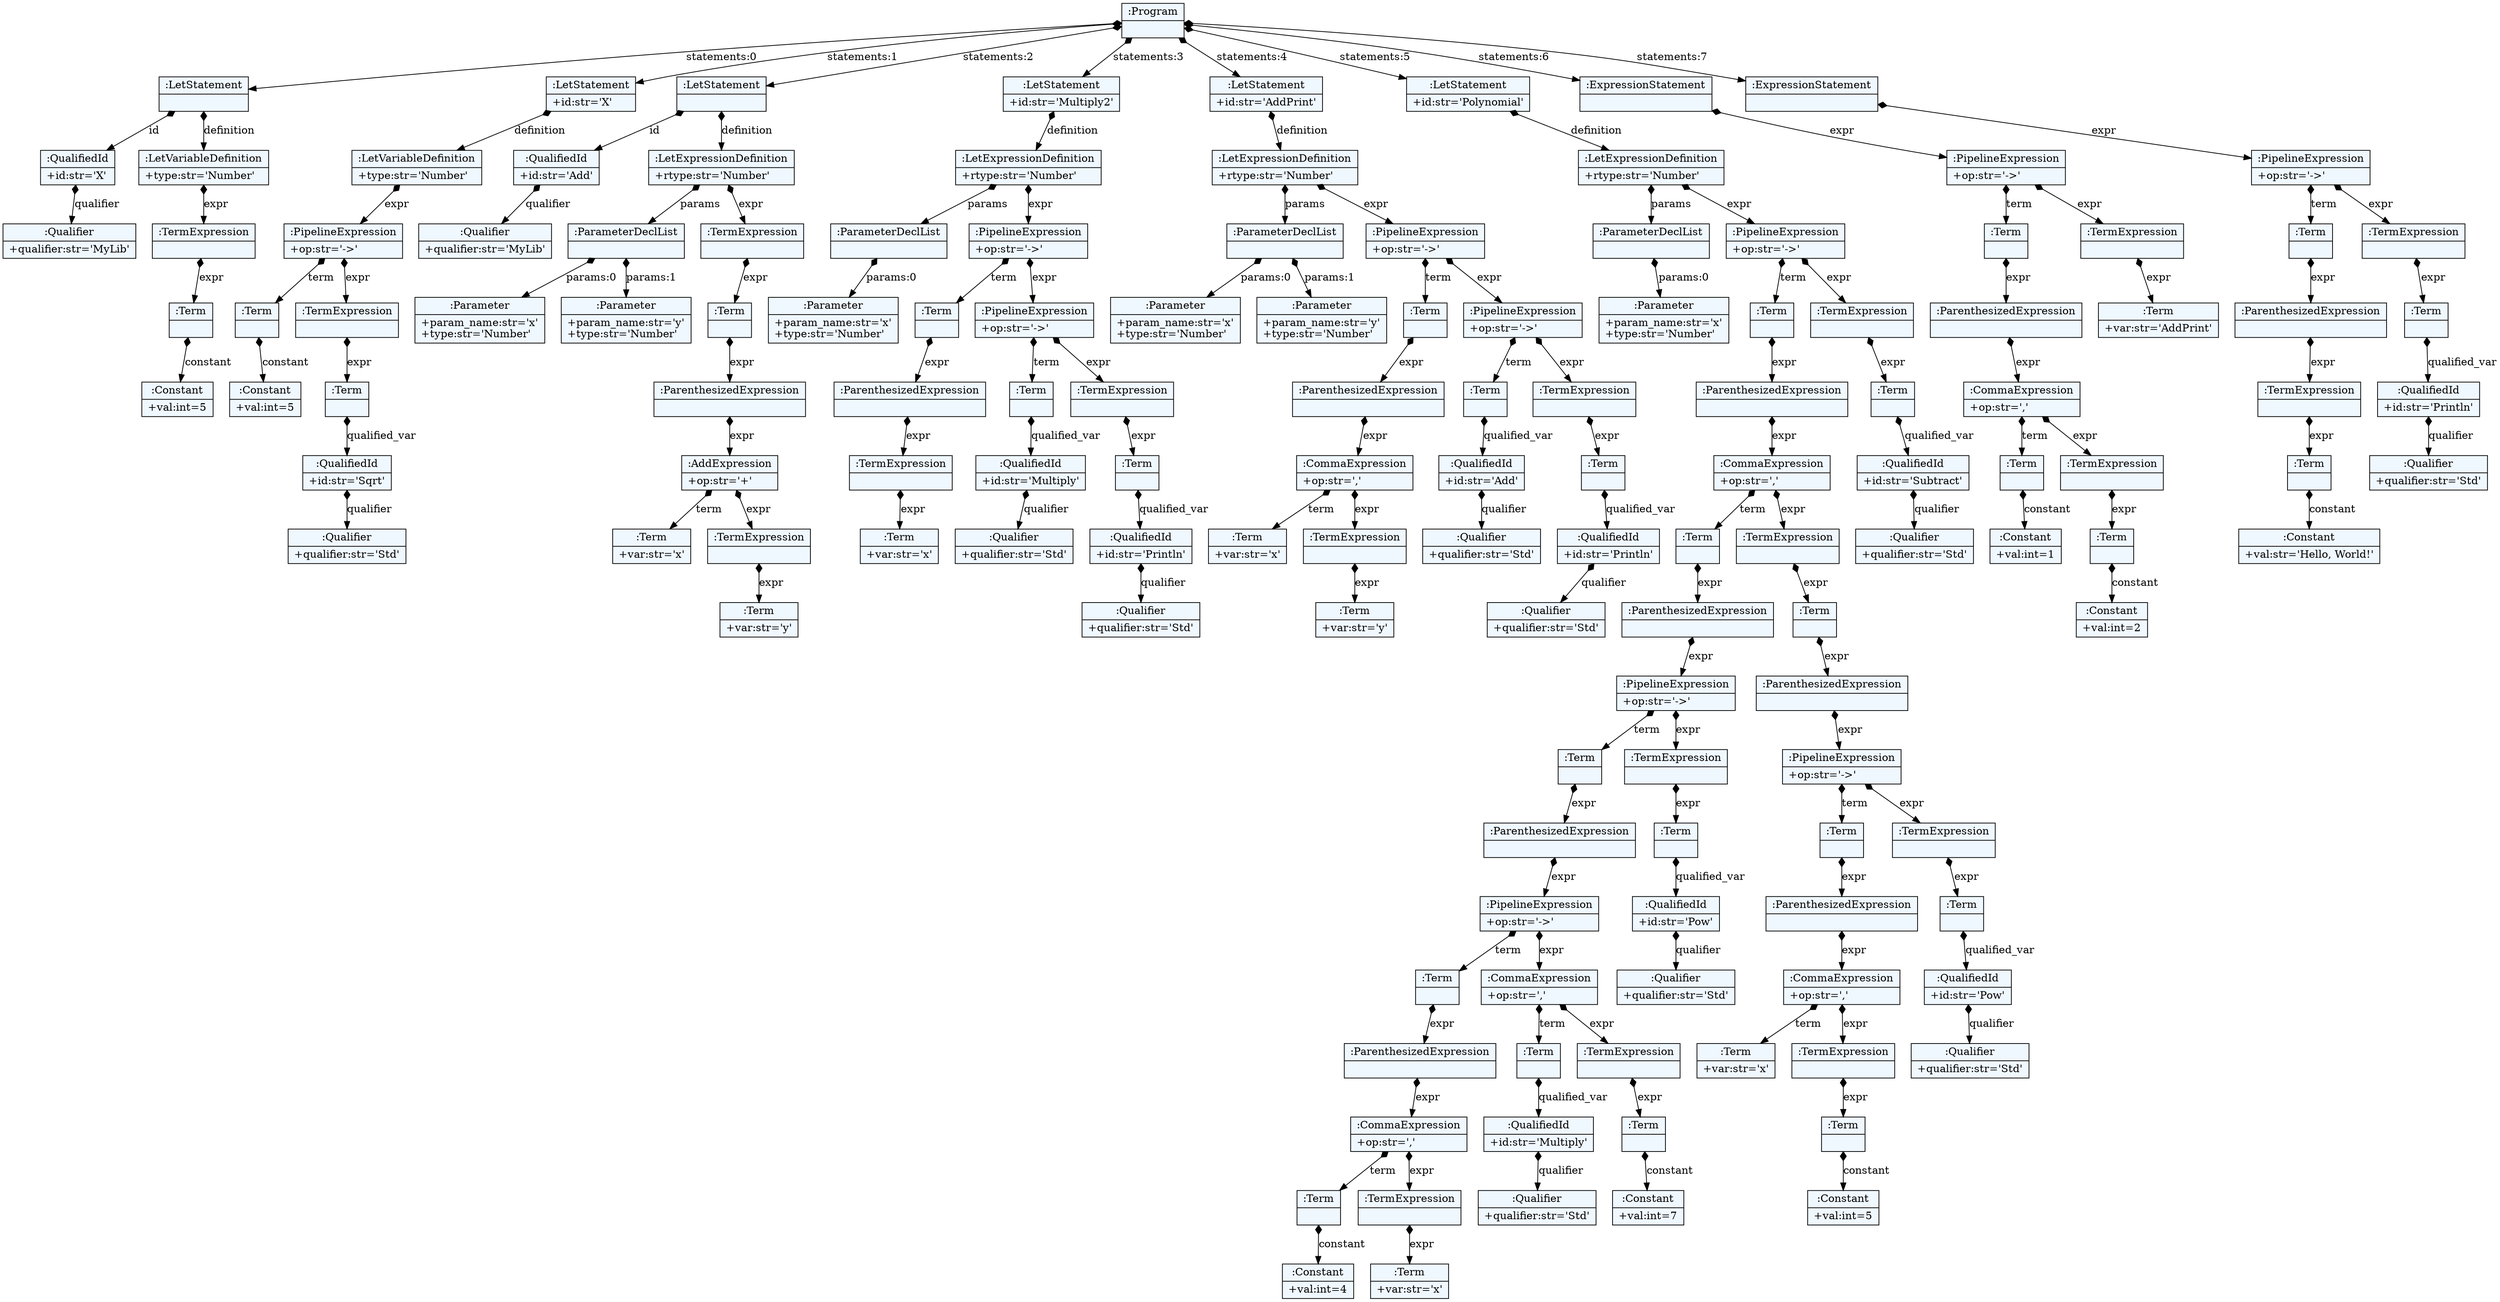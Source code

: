 
    digraph textX {
    fontname = "Bitstream Vera Sans"
    fontsize = 8
    node[
        shape=record,
        style=filled,
        fillcolor=aliceblue
    ]
    nodesep = 0.3
    edge[dir=black,arrowtail=empty]


137562156022320 -> 137562155610032 [label="statements:0" arrowtail=diamond dir=both]
137562155610032 -> 137562155607728 [label="id" arrowtail=diamond dir=both]
137562155607728 -> 137562155600864 [label="qualifier" arrowtail=diamond dir=both]
137562155600864[label="{:Qualifier|+qualifier:str='MyLib'\l}"]
137562155607728[label="{:QualifiedId|+id:str='X'\l}"]
137562155610032 -> 137562155610368 [label="definition" arrowtail=diamond dir=both]
137562155610368 -> 137562155608592 [label="expr" arrowtail=diamond dir=both]
137562155608592 -> 137562155600192 [label="expr" arrowtail=diamond dir=both]
137562155600192 -> 137562155606480 [label="constant" arrowtail=diamond dir=both]
137562155606480[label="{:Constant|+val:int=5\l}"]
137562155600192[label="{:Term|}"]
137562155608592[label="{:TermExpression|}"]
137562155610368[label="{:LetVariableDefinition|+type:str='Number'\l}"]
137562155610032[label="{:LetStatement|}"]
137562156022320 -> 137562155608448 [label="statements:1" arrowtail=diamond dir=both]
137562155608448 -> 137562155600912 [label="definition" arrowtail=diamond dir=both]
137562155600912 -> 137562155606912 [label="expr" arrowtail=diamond dir=both]
137562155606912 -> 137562155607056 [label="term" arrowtail=diamond dir=both]
137562155607056 -> 137562155607296 [label="constant" arrowtail=diamond dir=both]
137562155607296[label="{:Constant|+val:int=5\l}"]
137562155607056[label="{:Term|}"]
137562155606912 -> 137562155608064 [label="expr" arrowtail=diamond dir=both]
137562155608064 -> 137562155613056 [label="expr" arrowtail=diamond dir=both]
137562155613056 -> 137562155599808 [label="qualified_var" arrowtail=diamond dir=both]
137562155599808 -> 137562155602208 [label="qualifier" arrowtail=diamond dir=both]
137562155602208[label="{:Qualifier|+qualifier:str='Std'\l}"]
137562155599808[label="{:QualifiedId|+id:str='Sqrt'\l}"]
137562155613056[label="{:Term|}"]
137562155608064[label="{:TermExpression|}"]
137562155606912[label="{:PipelineExpression|+op:str='-\>'\l}"]
137562155600912[label="{:LetVariableDefinition|+type:str='Number'\l}"]
137562155608448[label="{:LetStatement|+id:str='X'\l}"]
137562156022320 -> 137562155609840 [label="statements:2" arrowtail=diamond dir=both]
137562155609840 -> 137562155608112 [label="id" arrowtail=diamond dir=both]
137562155608112 -> 137562155602256 [label="qualifier" arrowtail=diamond dir=both]
137562155602256[label="{:Qualifier|+qualifier:str='MyLib'\l}"]
137562155608112[label="{:QualifiedId|+id:str='Add'\l}"]
137562155609840 -> 137562155604080 [label="definition" arrowtail=diamond dir=both]
137562155604080 -> 137562155607248 [label="params" arrowtail=diamond dir=both]
137562155607248 -> 137562155605616 [label="params:0" arrowtail=diamond dir=both]
137562155605616[label="{:Parameter|+param_name:str='x'\l+type:str='Number'\l}"]
137562155607248 -> 137562155604896 [label="params:1" arrowtail=diamond dir=both]
137562155604896[label="{:Parameter|+param_name:str='y'\l+type:str='Number'\l}"]
137562155607248[label="{:ParameterDeclList|}"]
137562155604080 -> 137562155605952 [label="expr" arrowtail=diamond dir=both]
137562155605952 -> 137562155612480 [label="expr" arrowtail=diamond dir=both]
137562155612480 -> 137562155612192 [label="expr" arrowtail=diamond dir=both]
137562155612192 -> 137562155600000 [label="expr" arrowtail=diamond dir=both]
137562155600000 -> 137562155606288 [label="term" arrowtail=diamond dir=both]
137562155606288[label="{:Term|+var:str='x'\l}"]
137562155600000 -> 137562155600576 [label="expr" arrowtail=diamond dir=both]
137562155600576 -> 137562155611568 [label="expr" arrowtail=diamond dir=both]
137562155611568[label="{:Term|+var:str='y'\l}"]
137562155600576[label="{:TermExpression|}"]
137562155600000[label="{:AddExpression|+op:str='+'\l}"]
137562155612192[label="{:ParenthesizedExpression|}"]
137562155612480[label="{:Term|}"]
137562155605952[label="{:TermExpression|}"]
137562155604080[label="{:LetExpressionDefinition|+rtype:str='Number'\l}"]
137562155609840[label="{:LetStatement|}"]
137562156022320 -> 137562155601632 [label="statements:3" arrowtail=diamond dir=both]
137562155601632 -> 137562155602928 [label="definition" arrowtail=diamond dir=both]
137562155602928 -> 137562155600432 [label="params" arrowtail=diamond dir=both]
137562155600432 -> 137562155611616 [label="params:0" arrowtail=diamond dir=both]
137562155611616[label="{:Parameter|+param_name:str='x'\l+type:str='Number'\l}"]
137562155600432[label="{:ParameterDeclList|}"]
137562155602928 -> 137562155603840 [label="expr" arrowtail=diamond dir=both]
137562155603840 -> 137562155612816 [label="term" arrowtail=diamond dir=both]
137562155612816 -> 137562155613920 [label="expr" arrowtail=diamond dir=both]
137562155613920 -> 137562155613296 [label="expr" arrowtail=diamond dir=both]
137562155613296 -> 137562155607872 [label="expr" arrowtail=diamond dir=both]
137562155607872[label="{:Term|+var:str='x'\l}"]
137562155613296[label="{:TermExpression|}"]
137562155613920[label="{:ParenthesizedExpression|}"]
137562155612816[label="{:Term|}"]
137562155603840 -> 137562155613872 [label="expr" arrowtail=diamond dir=both]
137562155613872 -> 137562155612960 [label="term" arrowtail=diamond dir=both]
137562155612960 -> 137562155611952 [label="qualified_var" arrowtail=diamond dir=both]
137562155611952 -> 137562155601872 [label="qualifier" arrowtail=diamond dir=both]
137562155601872[label="{:Qualifier|+qualifier:str='Std'\l}"]
137562155611952[label="{:QualifiedId|+id:str='Multiply'\l}"]
137562155612960[label="{:Term|}"]
137562155613872 -> 137562155611904 [label="expr" arrowtail=diamond dir=both]
137562155611904 -> 137562155601152 [label="expr" arrowtail=diamond dir=both]
137562155601152 -> 137562155610464 [label="qualified_var" arrowtail=diamond dir=both]
137562155610464 -> 137562155602400 [label="qualifier" arrowtail=diamond dir=both]
137562155602400[label="{:Qualifier|+qualifier:str='Std'\l}"]
137562155610464[label="{:QualifiedId|+id:str='Println'\l}"]
137562155601152[label="{:Term|}"]
137562155611904[label="{:TermExpression|}"]
137562155613872[label="{:PipelineExpression|+op:str='-\>'\l}"]
137562155603840[label="{:PipelineExpression|+op:str='-\>'\l}"]
137562155602928[label="{:LetExpressionDefinition|+rtype:str='Number'\l}"]
137562155601632[label="{:LetStatement|+id:str='Multiply2'\l}"]
137562156022320 -> 137562155603312 [label="statements:4" arrowtail=diamond dir=both]
137562155603312 -> 137562155613632 [label="definition" arrowtail=diamond dir=both]
137562155613632 -> 137562155599952 [label="params" arrowtail=diamond dir=both]
137562155599952 -> 137562155610800 [label="params:0" arrowtail=diamond dir=both]
137562155610800[label="{:Parameter|+param_name:str='x'\l+type:str='Number'\l}"]
137562155599952 -> 137562155610848 [label="params:1" arrowtail=diamond dir=both]
137562155610848[label="{:Parameter|+param_name:str='y'\l+type:str='Number'\l}"]
137562155599952[label="{:ParameterDeclList|}"]
137562155613632 -> 137562155610704 [label="expr" arrowtail=diamond dir=both]
137562155610704 -> 137562155600624 [label="term" arrowtail=diamond dir=both]
137562155600624 -> 137562155611088 [label="expr" arrowtail=diamond dir=both]
137562155611088 -> 137562155603456 [label="expr" arrowtail=diamond dir=both]
137562155603456 -> 137562155611136 [label="term" arrowtail=diamond dir=both]
137562155611136[label="{:Term|+var:str='x'\l}"]
137562155603456 -> 137562155603120 [label="expr" arrowtail=diamond dir=both]
137562155603120 -> 137562155603408 [label="expr" arrowtail=diamond dir=both]
137562155603408[label="{:Term|+var:str='y'\l}"]
137562155603120[label="{:TermExpression|}"]
137562155603456[label="{:CommaExpression|+op:str=','\l}"]
137562155611088[label="{:ParenthesizedExpression|}"]
137562155600624[label="{:Term|}"]
137562155610704 -> 137562155610896 [label="expr" arrowtail=diamond dir=both]
137562155610896 -> 137562155611040 [label="term" arrowtail=diamond dir=both]
137562155611040 -> 137562155603648 [label="qualified_var" arrowtail=diamond dir=both]
137562155603648 -> 137562155604320 [label="qualifier" arrowtail=diamond dir=both]
137562155604320[label="{:Qualifier|+qualifier:str='Std'\l}"]
137562155603648[label="{:QualifiedId|+id:str='Add'\l}"]
137562155611040[label="{:Term|}"]
137562155610896 -> 137562155611184 [label="expr" arrowtail=diamond dir=both]
137562155611184 -> 137562155604704 [label="expr" arrowtail=diamond dir=both]
137562155604704 -> 137562155605088 [label="qualified_var" arrowtail=diamond dir=both]
137562155605088 -> 137562155605184 [label="qualifier" arrowtail=diamond dir=both]
137562155605184[label="{:Qualifier|+qualifier:str='Std'\l}"]
137562155605088[label="{:QualifiedId|+id:str='Println'\l}"]
137562155604704[label="{:Term|}"]
137562155611184[label="{:TermExpression|}"]
137562155610896[label="{:PipelineExpression|+op:str='-\>'\l}"]
137562155610704[label="{:PipelineExpression|+op:str='-\>'\l}"]
137562155613632[label="{:LetExpressionDefinition|+rtype:str='Number'\l}"]
137562155603312[label="{:LetStatement|+id:str='AddPrint'\l}"]
137562156022320 -> 137562155609120 [label="statements:5" arrowtail=diamond dir=both]
137562155609120 -> 137562155603504 [label="definition" arrowtail=diamond dir=both]
137562155603504 -> 137562155604992 [label="params" arrowtail=diamond dir=both]
137562155604992 -> 137562155613488 [label="params:0" arrowtail=diamond dir=both]
137562155613488[label="{:Parameter|+param_name:str='x'\l+type:str='Number'\l}"]
137562155604992[label="{:ParameterDeclList|}"]
137562155603504 -> 137562155605040 [label="expr" arrowtail=diamond dir=both]
137562155605040 -> 137562155614112 [label="term" arrowtail=diamond dir=both]
137562155614112 -> 137562155605376 [label="expr" arrowtail=diamond dir=both]
137562155605376 -> 137562155605328 [label="expr" arrowtail=diamond dir=both]
137562155605328 -> 137562155607920 [label="term" arrowtail=diamond dir=both]
137562155607920 -> 137562155606096 [label="expr" arrowtail=diamond dir=both]
137562155606096 -> 137562153889376 [label="expr" arrowtail=diamond dir=both]
137562153889376 -> 137562153883136 [label="term" arrowtail=diamond dir=both]
137562153883136 -> 137562153887264 [label="expr" arrowtail=diamond dir=both]
137562153887264 -> 137562153893456 [label="expr" arrowtail=diamond dir=both]
137562153893456 -> 137562153893168 [label="term" arrowtail=diamond dir=both]
137562153893168 -> 137562153892880 [label="expr" arrowtail=diamond dir=both]
137562153892880 -> 137562153892112 [label="expr" arrowtail=diamond dir=both]
137562153892112 -> 137562153891824 [label="term" arrowtail=diamond dir=both]
137562153891824 -> 137562153891536 [label="constant" arrowtail=diamond dir=both]
137562153891536[label="{:Constant|+val:int=4\l}"]
137562153891824[label="{:Term|}"]
137562153892112 -> 137562153891488 [label="expr" arrowtail=diamond dir=both]
137562153891488 -> 137562153890432 [label="expr" arrowtail=diamond dir=both]
137562153890432[label="{:Term|+var:str='x'\l}"]
137562153891488[label="{:TermExpression|}"]
137562153892112[label="{:CommaExpression|+op:str=','\l}"]
137562153892880[label="{:ParenthesizedExpression|}"]
137562153893168[label="{:Term|}"]
137562153893456 -> 137562153893216 [label="expr" arrowtail=diamond dir=both]
137562153893216 -> 137562153891776 [label="term" arrowtail=diamond dir=both]
137562153891776 -> 137562153890096 [label="qualified_var" arrowtail=diamond dir=both]
137562153890096 -> 137562153889328 [label="qualifier" arrowtail=diamond dir=both]
137562153889328[label="{:Qualifier|+qualifier:str='Std'\l}"]
137562153890096[label="{:QualifiedId|+id:str='Multiply'\l}"]
137562153891776[label="{:Term|}"]
137562153893216 -> 137562153890384 [label="expr" arrowtail=diamond dir=both]
137562153890384 -> 137562153888176 [label="expr" arrowtail=diamond dir=both]
137562153888176 -> 137562153887888 [label="constant" arrowtail=diamond dir=both]
137562153887888[label="{:Constant|+val:int=7\l}"]
137562153888176[label="{:Term|}"]
137562153890384[label="{:TermExpression|}"]
137562153893216[label="{:CommaExpression|+op:str=','\l}"]
137562153893456[label="{:PipelineExpression|+op:str='-\>'\l}"]
137562153887264[label="{:ParenthesizedExpression|}"]
137562153883136[label="{:Term|}"]
137562153889376 -> 137562153885776 [label="expr" arrowtail=diamond dir=both]
137562153885776 -> 137562153892064 [label="expr" arrowtail=diamond dir=both]
137562153892064 -> 137562153888224 [label="qualified_var" arrowtail=diamond dir=both]
137562153888224 -> 137562153886784 [label="qualifier" arrowtail=diamond dir=both]
137562153886784[label="{:Qualifier|+qualifier:str='Std'\l}"]
137562153888224[label="{:QualifiedId|+id:str='Pow'\l}"]
137562153892064[label="{:Term|}"]
137562153885776[label="{:TermExpression|}"]
137562153889376[label="{:PipelineExpression|+op:str='-\>'\l}"]
137562155606096[label="{:ParenthesizedExpression|}"]
137562155607920[label="{:Term|}"]
137562155605328 -> 137562155606528 [label="expr" arrowtail=diamond dir=both]
137562155606528 -> 137562153893504 [label="expr" arrowtail=diamond dir=both]
137562153893504 -> 137562153887648 [label="expr" arrowtail=diamond dir=both]
137562153887648 -> 137562153886208 [label="expr" arrowtail=diamond dir=both]
137562153886208 -> 137562153885392 [label="term" arrowtail=diamond dir=both]
137562153885392 -> 137562153885104 [label="expr" arrowtail=diamond dir=both]
137562153885104 -> 137562153884864 [label="expr" arrowtail=diamond dir=both]
137562153884864 -> 137562153884048 [label="term" arrowtail=diamond dir=both]
137562153884048[label="{:Term|+var:str='x'\l}"]
137562153884864 -> 137562153883712 [label="expr" arrowtail=diamond dir=both]
137562153883712 -> 137562153883472 [label="expr" arrowtail=diamond dir=both]
137562153883472 -> 137562153882656 [label="constant" arrowtail=diamond dir=both]
137562153882656[label="{:Constant|+val:int=5\l}"]
137562153883472[label="{:Term|}"]
137562153883712[label="{:TermExpression|}"]
137562153884864[label="{:CommaExpression|+op:str=','\l}"]
137562153885104[label="{:ParenthesizedExpression|}"]
137562153885392[label="{:Term|}"]
137562153886208 -> 137562153885440 [label="expr" arrowtail=diamond dir=both]
137562153885440 -> 137562153883424 [label="expr" arrowtail=diamond dir=both]
137562153883424 -> 137562153877760 [label="qualified_var" arrowtail=diamond dir=both]
137562153877760 -> 137562153882128 [label="qualifier" arrowtail=diamond dir=both]
137562153882128[label="{:Qualifier|+qualifier:str='Std'\l}"]
137562153877760[label="{:QualifiedId|+id:str='Pow'\l}"]
137562153883424[label="{:Term|}"]
137562153885440[label="{:TermExpression|}"]
137562153886208[label="{:PipelineExpression|+op:str='-\>'\l}"]
137562153887648[label="{:ParenthesizedExpression|}"]
137562153893504[label="{:Term|}"]
137562155606528[label="{:TermExpression|}"]
137562155605328[label="{:CommaExpression|+op:str=','\l}"]
137562155605376[label="{:ParenthesizedExpression|}"]
137562155614112[label="{:Term|}"]
137562155605040 -> 137562155605760 [label="expr" arrowtail=diamond dir=both]
137562155605760 -> 137562153884096 [label="expr" arrowtail=diamond dir=both]
137562153884096 -> 137562153886544 [label="qualified_var" arrowtail=diamond dir=both]
137562153886544 -> 137562153882608 [label="qualifier" arrowtail=diamond dir=both]
137562153882608[label="{:Qualifier|+qualifier:str='Std'\l}"]
137562153886544[label="{:QualifiedId|+id:str='Subtract'\l}"]
137562153884096[label="{:Term|}"]
137562155605760[label="{:TermExpression|}"]
137562155605040[label="{:PipelineExpression|+op:str='-\>'\l}"]
137562155603504[label="{:LetExpressionDefinition|+rtype:str='Number'\l}"]
137562155609120[label="{:LetStatement|+id:str='Polynomial'\l}"]
137562156022320 -> 137562155610656 [label="statements:6" arrowtail=diamond dir=both]
137562155610656 -> 137562155613008 [label="expr" arrowtail=diamond dir=both]
137562155613008 -> 137562153884000 [label="term" arrowtail=diamond dir=both]
137562153884000 -> 137562153881936 [label="expr" arrowtail=diamond dir=both]
137562153881936 -> 137562153881456 [label="expr" arrowtail=diamond dir=both]
137562153881456 -> 137562153881168 [label="term" arrowtail=diamond dir=both]
137562153881168 -> 137562153880880 [label="constant" arrowtail=diamond dir=both]
137562153880880[label="{:Constant|+val:int=1\l}"]
137562153881168[label="{:Term|}"]
137562153881456 -> 137562153880832 [label="expr" arrowtail=diamond dir=both]
137562153880832 -> 137562153879776 [label="expr" arrowtail=diamond dir=both]
137562153879776 -> 137562153879488 [label="constant" arrowtail=diamond dir=both]
137562153879488[label="{:Constant|+val:int=2\l}"]
137562153879776[label="{:Term|}"]
137562153880832[label="{:TermExpression|}"]
137562153881456[label="{:CommaExpression|+op:str=','\l}"]
137562153881936[label="{:ParenthesizedExpression|}"]
137562153884000[label="{:Term|}"]
137562155613008 -> 137562153881888 [label="expr" arrowtail=diamond dir=both]
137562153881888 -> 137562153879728 [label="expr" arrowtail=diamond dir=both]
137562153879728[label="{:Term|+var:str='AddPrint'\l}"]
137562153881888[label="{:TermExpression|}"]
137562155613008[label="{:PipelineExpression|+op:str='-\>'\l}"]
137562155610656[label="{:ExpressionStatement|}"]
137562156022320 -> 137562155605808 [label="statements:7" arrowtail=diamond dir=both]
137562155605808 -> 137562153879440 [label="expr" arrowtail=diamond dir=both]
137562153879440 -> 137562153878336 [label="term" arrowtail=diamond dir=both]
137562153878336 -> 137562153878048 [label="expr" arrowtail=diamond dir=both]
137562153878048 -> 137562153880496 [label="expr" arrowtail=diamond dir=both]
137562153880496 -> 137562153885920 [label="expr" arrowtail=diamond dir=both]
137562153885920 -> 137562153884384 [label="constant" arrowtail=diamond dir=both]
137562153884384[label="{:Constant|+val:str='Hello, World!'\l}"]
137562153885920[label="{:Term|}"]
137562153880496[label="{:TermExpression|}"]
137562153878048[label="{:ParenthesizedExpression|}"]
137562153878336[label="{:Term|}"]
137562153879440 -> 137562153878384 [label="expr" arrowtail=diamond dir=both]
137562153878384 -> 137562153883184 [label="expr" arrowtail=diamond dir=both]
137562153883184 -> 137562153891056 [label="qualified_var" arrowtail=diamond dir=both]
137562153891056 -> 137562153887408 [label="qualifier" arrowtail=diamond dir=both]
137562153887408[label="{:Qualifier|+qualifier:str='Std'\l}"]
137562153891056[label="{:QualifiedId|+id:str='Println'\l}"]
137562153883184[label="{:Term|}"]
137562153878384[label="{:TermExpression|}"]
137562153879440[label="{:PipelineExpression|+op:str='-\>'\l}"]
137562155605808[label="{:ExpressionStatement|}"]
137562156022320[label="{:Program|}"]

}
